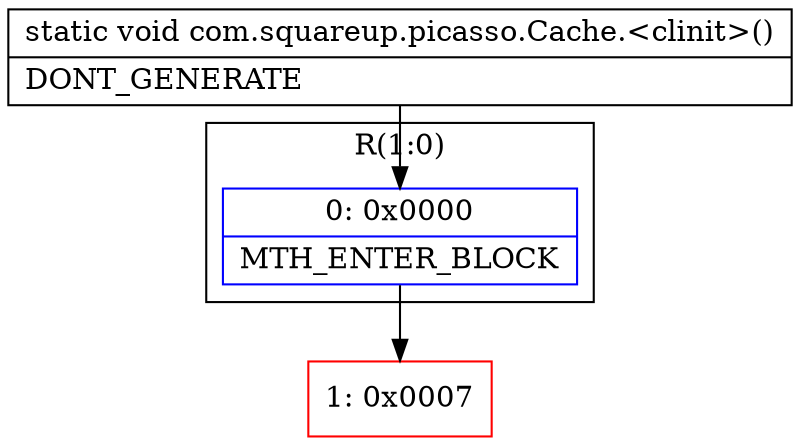 digraph "CFG forcom.squareup.picasso.Cache.\<clinit\>()V" {
subgraph cluster_Region_814272587 {
label = "R(1:0)";
node [shape=record,color=blue];
Node_0 [shape=record,label="{0\:\ 0x0000|MTH_ENTER_BLOCK\l}"];
}
Node_1 [shape=record,color=red,label="{1\:\ 0x0007}"];
MethodNode[shape=record,label="{static void com.squareup.picasso.Cache.\<clinit\>()  | DONT_GENERATE\l}"];
MethodNode -> Node_0;
Node_0 -> Node_1;
}

